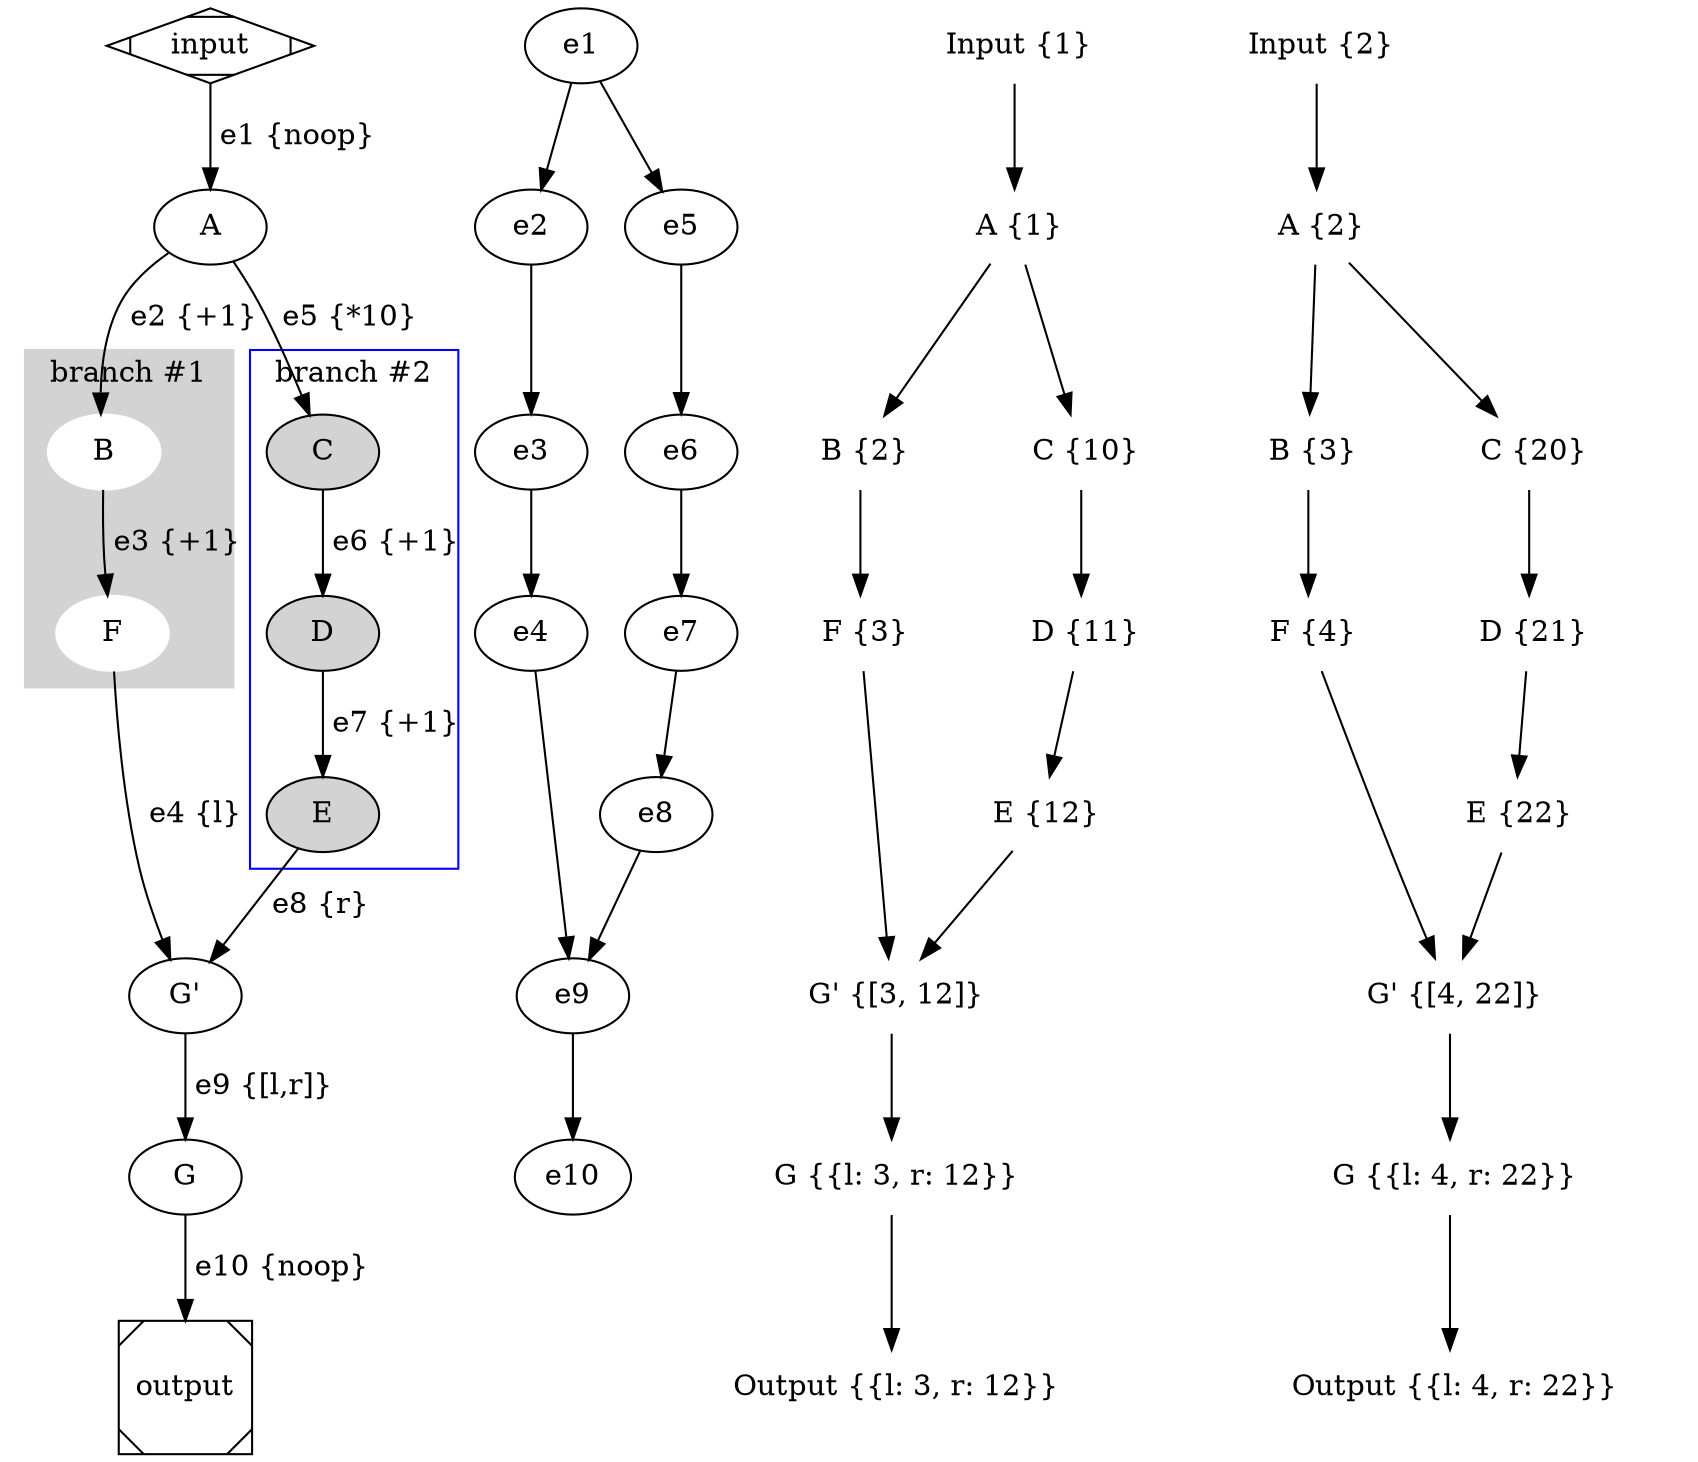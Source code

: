 digraph G {

  subgraph cluster_0 {
    style=filled;
    color=lightgrey;
    node [style=filled,color=white];
    B;
    F;
    label = "branch #1";
  }

  subgraph cluster_1 {
    node [style=filled];
    C;
    D;
    E;
    label = "branch #2";
    color=blue
  }
//   subgraph cluster_2 {
//     node [style=filled];
//     e1;e2;e3;e4;e5;e6;e7;e8;e9;
    
//     label = "edges graph";
//     color="red";
//   }
//   subgraph cluster_3 {
//     node [style=filled];
//     er1;er2;er3;er4;er5;er6;er7;er8;er9;
    
//     label = "edges graph reverse";
//     color="blue";
//   }
  input -> A [label=" e1 {noop}"];
  A -> B [label=" e2 {+1}"];
  A -> C [label=" e5 {*10}"];
  C -> D [label=" e6 {+1}"];
  D -> E [label=" e7 {+1}"];
  E -> "G'" [label=" e8 {r}"];
  B -> F [label=" e3 {+1}"];
  F -> "G'" [label=" e4 {l}"];
  "G'" -> G [label=" e9 {[l,r]}"];
  G -> output [label=" e10 {noop}"];

  e1->e2->e3->e4->e9;
  e1->e5->e6->e7->e8->e9->e10;
//   er9->er4->er3->er2->er1;
//   er9->er8->er7->er6->er5->er1;
  Input1 [label=" Input {1}",color=white];
  Output1 [label=" Output {{l: 3, r: 12}}",color=white];
  A1 [label=" A {1}",color=white];
  B1 [label=" B {2}",color=white];
  C1 [label=" C {10}",color=white];
  D1 [label=" D {11}",color=white];
  E1 [label=" E {12}",color=white];
  F1 [label=" F {3}",color=white];
  "G1'" [label=" G' {[3, 12]}",color=white];
  G1 [label=" G {{l: 3, r: 12}}",color=white];
  Input1->A1->B1->F1->"G1'"->G1->Output1;
  A1->C1->D1->E1->"G1'";
  
  Input2 [label=" Input {2}",color=white];
  Output2 [label=" Output {{l: 4, r: 22}}",color=white];
  A2 [label=" A {2}",color=white];
  B2 [label=" B {3}",color=white];
  C2 [label=" C {20}",color=white];
  D2 [label=" D {21}",color=white];
  E2 [label=" E {22}",color=white];
  F2 [label=" F {4}",color=white];
  "G2'" [label=" G' {[4, 22]}",color=white];
  G2 [label=" G {{l: 4, r: 22}}",color=white];
  Input2->A2->B2->F2->"G2'"->G2->Output2;
  A2->C2->D2->E2->"G2'";
  
  
  input [shape=Mdiamond];
  output [shape=Msquare];
}